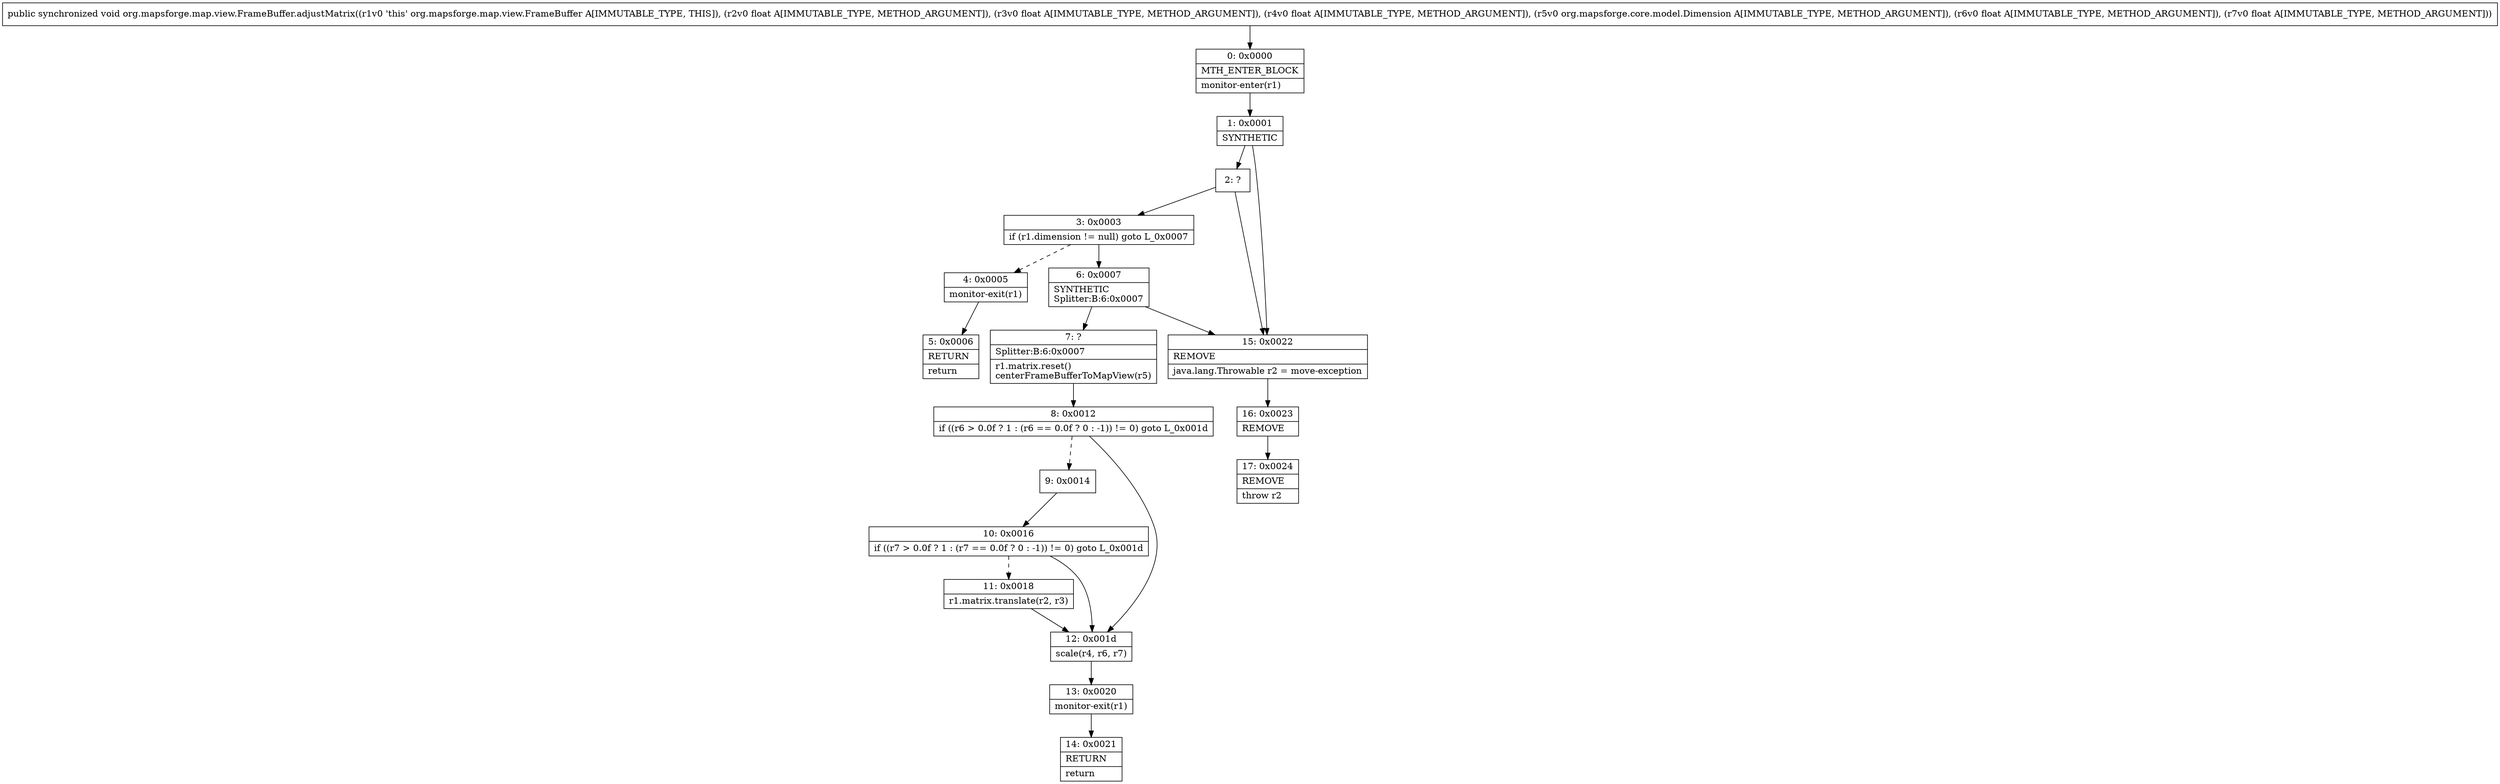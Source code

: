 digraph "CFG fororg.mapsforge.map.view.FrameBuffer.adjustMatrix(FFFLorg\/mapsforge\/core\/model\/Dimension;FF)V" {
Node_0 [shape=record,label="{0\:\ 0x0000|MTH_ENTER_BLOCK\l|monitor\-enter(r1)\l}"];
Node_1 [shape=record,label="{1\:\ 0x0001|SYNTHETIC\l}"];
Node_2 [shape=record,label="{2\:\ ?}"];
Node_3 [shape=record,label="{3\:\ 0x0003|if (r1.dimension != null) goto L_0x0007\l}"];
Node_4 [shape=record,label="{4\:\ 0x0005|monitor\-exit(r1)\l}"];
Node_5 [shape=record,label="{5\:\ 0x0006|RETURN\l|return\l}"];
Node_6 [shape=record,label="{6\:\ 0x0007|SYNTHETIC\lSplitter:B:6:0x0007\l}"];
Node_7 [shape=record,label="{7\:\ ?|Splitter:B:6:0x0007\l|r1.matrix.reset()\lcenterFrameBufferToMapView(r5)\l}"];
Node_8 [shape=record,label="{8\:\ 0x0012|if ((r6 \> 0.0f ? 1 : (r6 == 0.0f ? 0 : \-1)) != 0) goto L_0x001d\l}"];
Node_9 [shape=record,label="{9\:\ 0x0014}"];
Node_10 [shape=record,label="{10\:\ 0x0016|if ((r7 \> 0.0f ? 1 : (r7 == 0.0f ? 0 : \-1)) != 0) goto L_0x001d\l}"];
Node_11 [shape=record,label="{11\:\ 0x0018|r1.matrix.translate(r2, r3)\l}"];
Node_12 [shape=record,label="{12\:\ 0x001d|scale(r4, r6, r7)\l}"];
Node_13 [shape=record,label="{13\:\ 0x0020|monitor\-exit(r1)\l}"];
Node_14 [shape=record,label="{14\:\ 0x0021|RETURN\l|return\l}"];
Node_15 [shape=record,label="{15\:\ 0x0022|REMOVE\l|java.lang.Throwable r2 = move\-exception\l}"];
Node_16 [shape=record,label="{16\:\ 0x0023|REMOVE\l}"];
Node_17 [shape=record,label="{17\:\ 0x0024|REMOVE\l|throw r2\l}"];
MethodNode[shape=record,label="{public synchronized void org.mapsforge.map.view.FrameBuffer.adjustMatrix((r1v0 'this' org.mapsforge.map.view.FrameBuffer A[IMMUTABLE_TYPE, THIS]), (r2v0 float A[IMMUTABLE_TYPE, METHOD_ARGUMENT]), (r3v0 float A[IMMUTABLE_TYPE, METHOD_ARGUMENT]), (r4v0 float A[IMMUTABLE_TYPE, METHOD_ARGUMENT]), (r5v0 org.mapsforge.core.model.Dimension A[IMMUTABLE_TYPE, METHOD_ARGUMENT]), (r6v0 float A[IMMUTABLE_TYPE, METHOD_ARGUMENT]), (r7v0 float A[IMMUTABLE_TYPE, METHOD_ARGUMENT])) }"];
MethodNode -> Node_0;
Node_0 -> Node_1;
Node_1 -> Node_2;
Node_1 -> Node_15;
Node_2 -> Node_3;
Node_2 -> Node_15;
Node_3 -> Node_4[style=dashed];
Node_3 -> Node_6;
Node_4 -> Node_5;
Node_6 -> Node_7;
Node_6 -> Node_15;
Node_7 -> Node_8;
Node_8 -> Node_9[style=dashed];
Node_8 -> Node_12;
Node_9 -> Node_10;
Node_10 -> Node_11[style=dashed];
Node_10 -> Node_12;
Node_11 -> Node_12;
Node_12 -> Node_13;
Node_13 -> Node_14;
Node_15 -> Node_16;
Node_16 -> Node_17;
}

